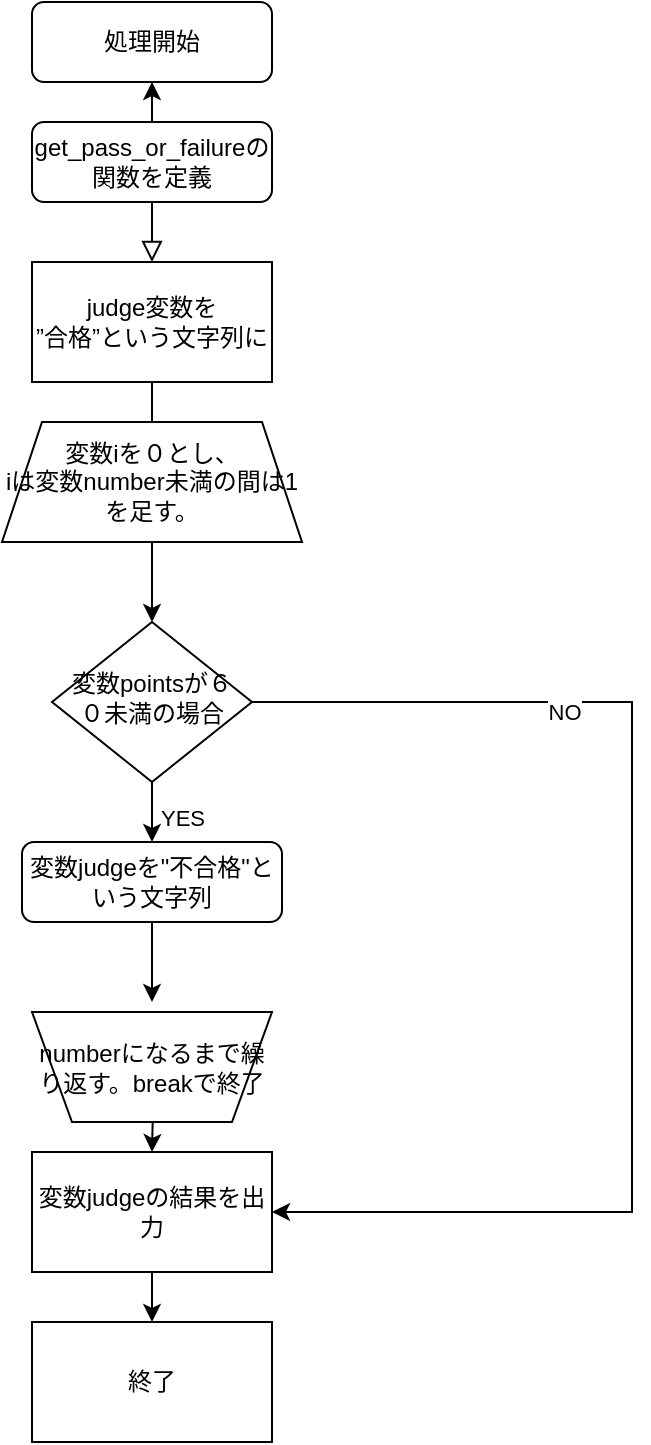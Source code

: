 <mxfile version="13.7.7" type="device"><diagram id="C5RBs43oDa-KdzZeNtuy" name="flow(get_pass_or_failure)"><mxGraphModel dx="751" dy="566" grid="1" gridSize="10" guides="1" tooltips="1" connect="1" arrows="1" fold="1" page="1" pageScale="1" pageWidth="827" pageHeight="1169" math="0" shadow="0"><root><mxCell id="WIyWlLk6GJQsqaUBKTNV-0"/><mxCell id="WIyWlLk6GJQsqaUBKTNV-1" parent="WIyWlLk6GJQsqaUBKTNV-0"/><mxCell id="WIyWlLk6GJQsqaUBKTNV-2" value="" style="rounded=0;html=1;jettySize=auto;orthogonalLoop=1;fontSize=11;endArrow=block;endFill=0;endSize=8;strokeWidth=1;shadow=0;labelBackgroundColor=none;edgeStyle=orthogonalEdgeStyle;" parent="WIyWlLk6GJQsqaUBKTNV-1" source="3SvGfnZ-p6gdwFWTw6zX-6" edge="1"><mxGeometry relative="1" as="geometry"><mxPoint x="220" y="260" as="targetPoint"/></mxGeometry></mxCell><mxCell id="3SvGfnZ-p6gdwFWTw6zX-23" value="" style="edgeStyle=orthogonalEdgeStyle;rounded=0;orthogonalLoop=1;jettySize=auto;html=1;" edge="1" parent="WIyWlLk6GJQsqaUBKTNV-1" source="WIyWlLk6GJQsqaUBKTNV-3" target="3SvGfnZ-p6gdwFWTw6zX-22"><mxGeometry relative="1" as="geometry"/></mxCell><mxCell id="WIyWlLk6GJQsqaUBKTNV-3" value="get_pass_or_failureの関数を定義" style="rounded=1;whiteSpace=wrap;html=1;fontSize=12;glass=0;strokeWidth=1;shadow=0;" parent="WIyWlLk6GJQsqaUBKTNV-1" vertex="1"><mxGeometry x="160" y="80" width="120" height="40" as="geometry"/></mxCell><mxCell id="3SvGfnZ-p6gdwFWTw6zX-18" value="" style="edgeStyle=orthogonalEdgeStyle;rounded=0;orthogonalLoop=1;jettySize=auto;html=1;entryX=1;entryY=0.5;entryDx=0;entryDy=0;" edge="1" parent="WIyWlLk6GJQsqaUBKTNV-1" source="WIyWlLk6GJQsqaUBKTNV-10" target="3SvGfnZ-p6gdwFWTw6zX-13"><mxGeometry relative="1" as="geometry"><mxPoint x="430" y="710" as="targetPoint"/><Array as="points"><mxPoint x="460" y="370"/><mxPoint x="460" y="625"/></Array></mxGeometry></mxCell><mxCell id="3SvGfnZ-p6gdwFWTw6zX-19" value="NO" style="edgeLabel;html=1;align=center;verticalAlign=middle;resizable=0;points=[];" vertex="1" connectable="0" parent="3SvGfnZ-p6gdwFWTw6zX-18"><mxGeometry x="-0.503" y="-5" relative="1" as="geometry"><mxPoint as="offset"/></mxGeometry></mxCell><mxCell id="3SvGfnZ-p6gdwFWTw6zX-27" value="" style="edgeStyle=orthogonalEdgeStyle;rounded=0;orthogonalLoop=1;jettySize=auto;html=1;entryX=0.5;entryY=0;entryDx=0;entryDy=0;" edge="1" parent="WIyWlLk6GJQsqaUBKTNV-1" source="WIyWlLk6GJQsqaUBKTNV-10" target="WIyWlLk6GJQsqaUBKTNV-11"><mxGeometry relative="1" as="geometry"/></mxCell><mxCell id="WIyWlLk6GJQsqaUBKTNV-10" value="変数pointsが６０未満の場合" style="rhombus;whiteSpace=wrap;html=1;shadow=0;fontFamily=Helvetica;fontSize=12;align=center;strokeWidth=1;spacing=6;spacingTop=-4;" parent="WIyWlLk6GJQsqaUBKTNV-1" vertex="1"><mxGeometry x="170" y="330" width="100" height="80" as="geometry"/></mxCell><mxCell id="3SvGfnZ-p6gdwFWTw6zX-12" value="" style="edgeStyle=orthogonalEdgeStyle;rounded=0;orthogonalLoop=1;jettySize=auto;html=1;" edge="1" parent="WIyWlLk6GJQsqaUBKTNV-1" source="WIyWlLk6GJQsqaUBKTNV-11"><mxGeometry relative="1" as="geometry"><mxPoint x="220" y="520" as="targetPoint"/></mxGeometry></mxCell><mxCell id="WIyWlLk6GJQsqaUBKTNV-11" value="変数judgeを&quot;不合格&quot;という文字列" style="rounded=1;whiteSpace=wrap;html=1;fontSize=12;glass=0;strokeWidth=1;shadow=0;" parent="WIyWlLk6GJQsqaUBKTNV-1" vertex="1"><mxGeometry x="155" y="440" width="130" height="40" as="geometry"/></mxCell><mxCell id="3SvGfnZ-p6gdwFWTw6zX-9" value="" style="edgeStyle=orthogonalEdgeStyle;rounded=0;orthogonalLoop=1;jettySize=auto;html=1;" edge="1" parent="WIyWlLk6GJQsqaUBKTNV-1" source="3SvGfnZ-p6gdwFWTw6zX-0" target="WIyWlLk6GJQsqaUBKTNV-10"><mxGeometry relative="1" as="geometry"/></mxCell><mxCell id="3SvGfnZ-p6gdwFWTw6zX-0" value="変数iを０とし、&lt;br&gt;iは変数number未満の間は1を足す。" style="shape=trapezoid;perimeter=trapezoidPerimeter;whiteSpace=wrap;html=1;fixedSize=1;" vertex="1" parent="WIyWlLk6GJQsqaUBKTNV-1"><mxGeometry x="145" y="230" width="150" height="60" as="geometry"/></mxCell><mxCell id="3SvGfnZ-p6gdwFWTw6zX-14" value="" style="edgeStyle=orthogonalEdgeStyle;rounded=0;orthogonalLoop=1;jettySize=auto;html=1;" edge="1" parent="WIyWlLk6GJQsqaUBKTNV-1" target="3SvGfnZ-p6gdwFWTw6zX-13"><mxGeometry relative="1" as="geometry"><mxPoint x="220" y="550.002" as="sourcePoint"/></mxGeometry></mxCell><mxCell id="3SvGfnZ-p6gdwFWTw6zX-6" value="judge変数を&lt;br&gt;”合格”という文字列に" style="rounded=0;whiteSpace=wrap;html=1;" vertex="1" parent="WIyWlLk6GJQsqaUBKTNV-1"><mxGeometry x="160" y="150" width="120" height="60" as="geometry"/></mxCell><mxCell id="3SvGfnZ-p6gdwFWTw6zX-7" value="" style="rounded=0;html=1;jettySize=auto;orthogonalLoop=1;fontSize=11;endArrow=block;endFill=0;endSize=8;strokeWidth=1;shadow=0;labelBackgroundColor=none;edgeStyle=orthogonalEdgeStyle;" edge="1" parent="WIyWlLk6GJQsqaUBKTNV-1" source="WIyWlLk6GJQsqaUBKTNV-3" target="3SvGfnZ-p6gdwFWTw6zX-6"><mxGeometry relative="1" as="geometry"><mxPoint x="220" y="120" as="sourcePoint"/><mxPoint x="220" y="170" as="targetPoint"/></mxGeometry></mxCell><mxCell id="3SvGfnZ-p6gdwFWTw6zX-16" value="" style="edgeStyle=orthogonalEdgeStyle;rounded=0;orthogonalLoop=1;jettySize=auto;html=1;" edge="1" parent="WIyWlLk6GJQsqaUBKTNV-1" source="3SvGfnZ-p6gdwFWTw6zX-13" target="3SvGfnZ-p6gdwFWTw6zX-15"><mxGeometry relative="1" as="geometry"/></mxCell><mxCell id="3SvGfnZ-p6gdwFWTw6zX-13" value="変数judgeの結果を出力" style="whiteSpace=wrap;html=1;" vertex="1" parent="WIyWlLk6GJQsqaUBKTNV-1"><mxGeometry x="160" y="595" width="120" height="60" as="geometry"/></mxCell><mxCell id="3SvGfnZ-p6gdwFWTw6zX-15" value="終了" style="whiteSpace=wrap;html=1;" vertex="1" parent="WIyWlLk6GJQsqaUBKTNV-1"><mxGeometry x="160" y="680" width="120" height="60" as="geometry"/></mxCell><mxCell id="3SvGfnZ-p6gdwFWTw6zX-20" value="YES" style="edgeLabel;html=1;align=center;verticalAlign=middle;resizable=0;points=[];" vertex="1" connectable="0" parent="WIyWlLk6GJQsqaUBKTNV-1"><mxGeometry x="328.235" y="385" as="geometry"><mxPoint x="-93" y="43" as="offset"/></mxGeometry></mxCell><mxCell id="3SvGfnZ-p6gdwFWTw6zX-21" value="numberになるまで繰り返す。breakで終了" style="shape=trapezoid;perimeter=trapezoidPerimeter;whiteSpace=wrap;html=1;fixedSize=1;direction=west;" vertex="1" parent="WIyWlLk6GJQsqaUBKTNV-1"><mxGeometry x="160" y="525" width="120" height="55" as="geometry"/></mxCell><mxCell id="3SvGfnZ-p6gdwFWTw6zX-22" value="処理開始" style="whiteSpace=wrap;html=1;rounded=1;shadow=0;strokeWidth=1;glass=0;" vertex="1" parent="WIyWlLk6GJQsqaUBKTNV-1"><mxGeometry x="160" y="20" width="120" height="40" as="geometry"/></mxCell></root></mxGraphModel></diagram></mxfile>